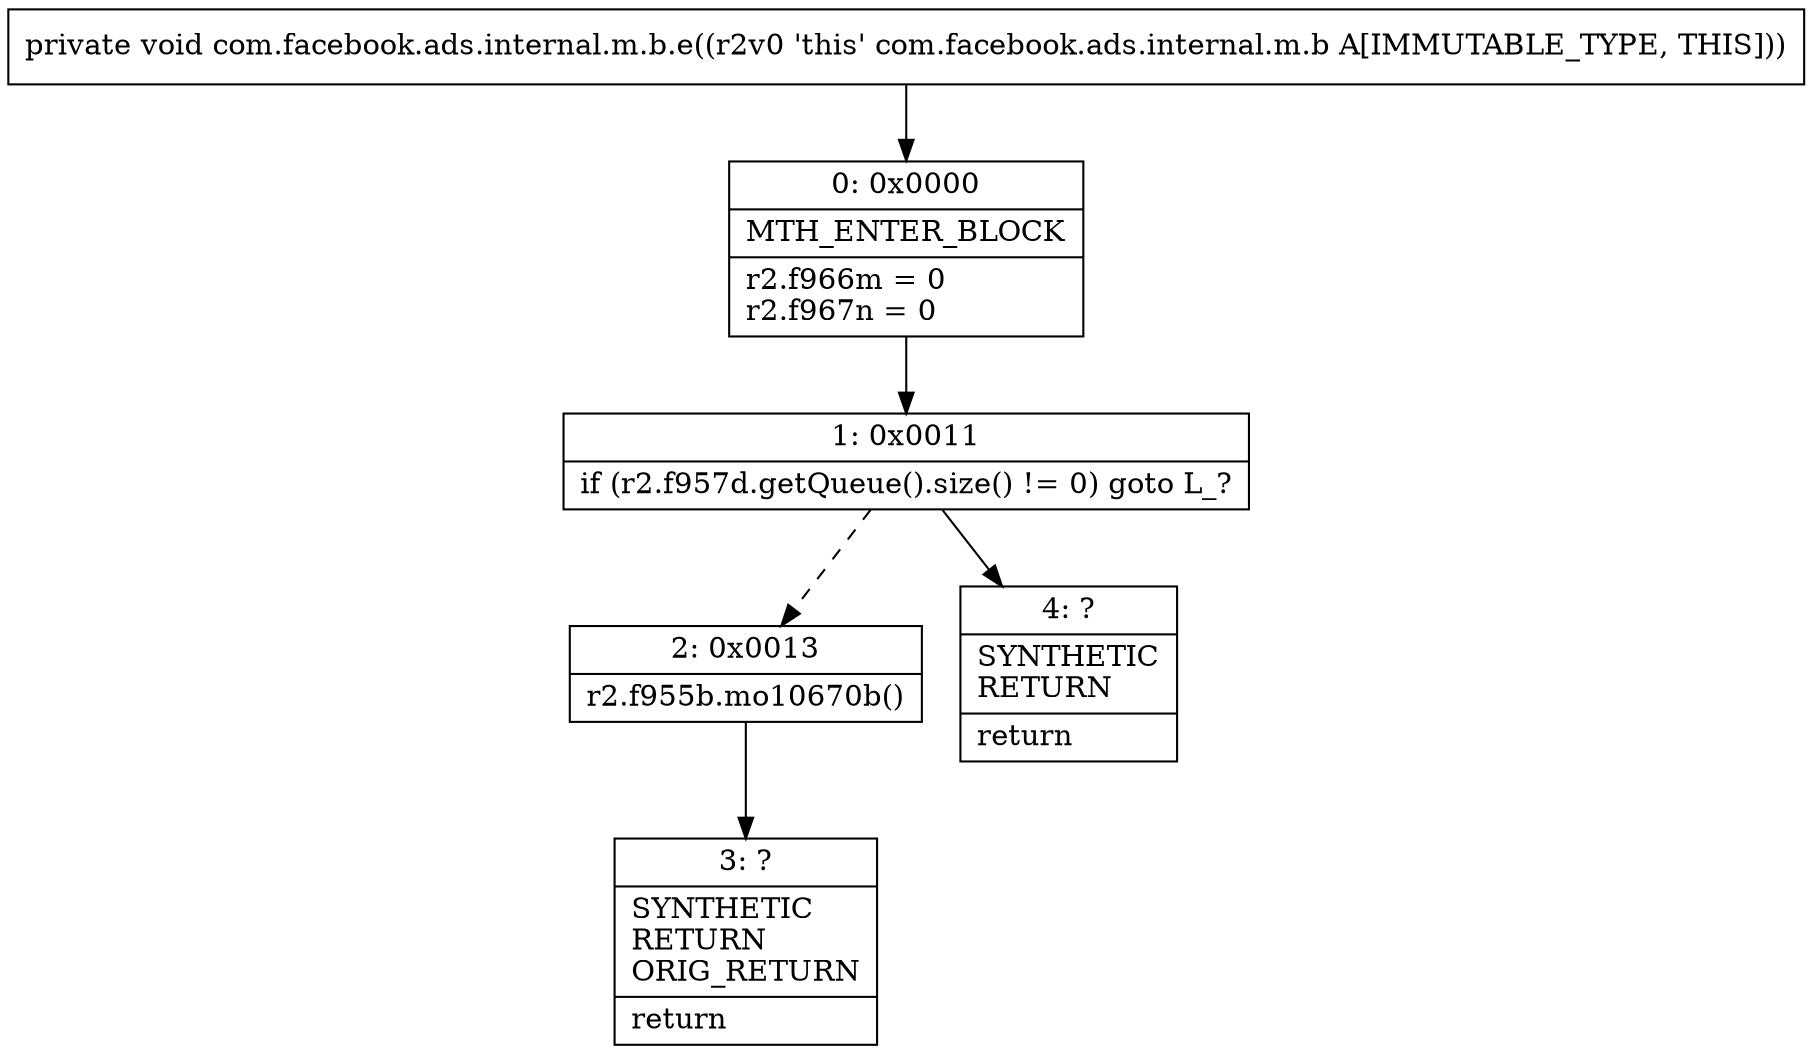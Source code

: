 digraph "CFG forcom.facebook.ads.internal.m.b.e()V" {
Node_0 [shape=record,label="{0\:\ 0x0000|MTH_ENTER_BLOCK\l|r2.f966m = 0\lr2.f967n = 0\l}"];
Node_1 [shape=record,label="{1\:\ 0x0011|if (r2.f957d.getQueue().size() != 0) goto L_?\l}"];
Node_2 [shape=record,label="{2\:\ 0x0013|r2.f955b.mo10670b()\l}"];
Node_3 [shape=record,label="{3\:\ ?|SYNTHETIC\lRETURN\lORIG_RETURN\l|return\l}"];
Node_4 [shape=record,label="{4\:\ ?|SYNTHETIC\lRETURN\l|return\l}"];
MethodNode[shape=record,label="{private void com.facebook.ads.internal.m.b.e((r2v0 'this' com.facebook.ads.internal.m.b A[IMMUTABLE_TYPE, THIS])) }"];
MethodNode -> Node_0;
Node_0 -> Node_1;
Node_1 -> Node_2[style=dashed];
Node_1 -> Node_4;
Node_2 -> Node_3;
}

